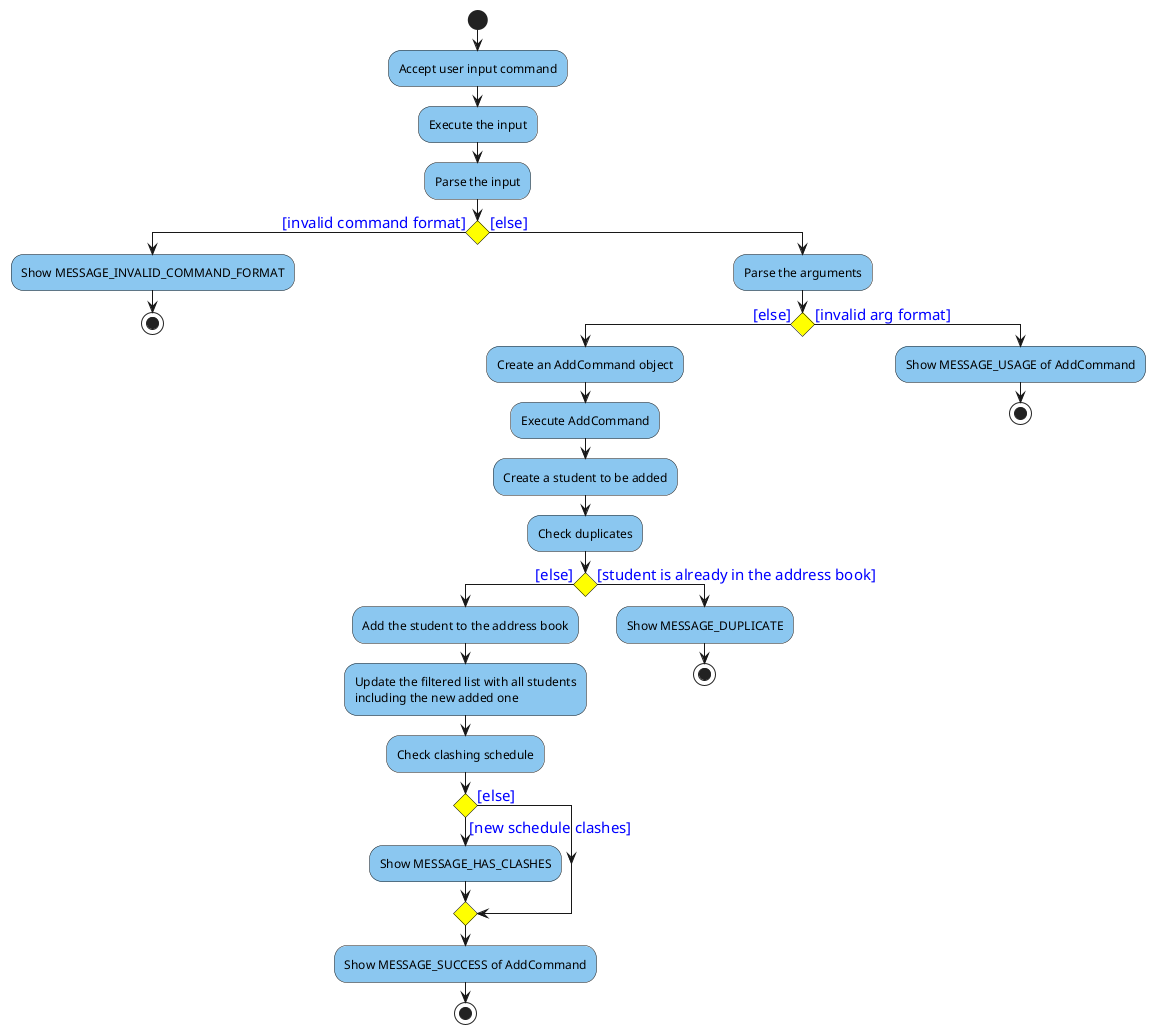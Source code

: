 @startuml
'https://plantuml.com/activity-diagram-beta
<style>
activityDiagram {
  activity {
    BackgroundColor #8bc7f0
    BorderColor #33668E
    FontColor #000000
    FontName arial
  }

  diamond {
    BackgroundColor yellow
    LineColor #000000
    FontColor green
    FontName arial
    FontSize 15
  }

  arrow {
    FontColor blue
    FontName arial
    FontSize 15
  }
}
document {
   BackgroundColor transparent
}
</style>

start
:Accept user input command;
:Execute the input;
:Parse the input;
if () then ([invalid command format])
    :Show MESSAGE_INVALID_COMMAND_FORMAT;
    stop
else ([else])
    :Parse the arguments;
    if () then ([else])
        :Create an AddCommand object;
        :Execute AddCommand;
        :Create a student to be added;
        :Check duplicates;
        if () then ([else])
            :Add the student to the address book;
            :Update the filtered list with all students
            including the new added one;
            :Check clashing schedule;
            if () then ([new schedule clashes])
                :Show MESSAGE_HAS_CLASHES;
            else ([else])
            endif
            :Show MESSAGE_SUCCESS of AddCommand;
             stop
        else ([student is already in the address book])
            :Show MESSAGE_DUPLICATE;
        stop
        endif
    else ([invalid arg format])
        :Show MESSAGE_USAGE of AddCommand;
    stop
endif

@enduml
